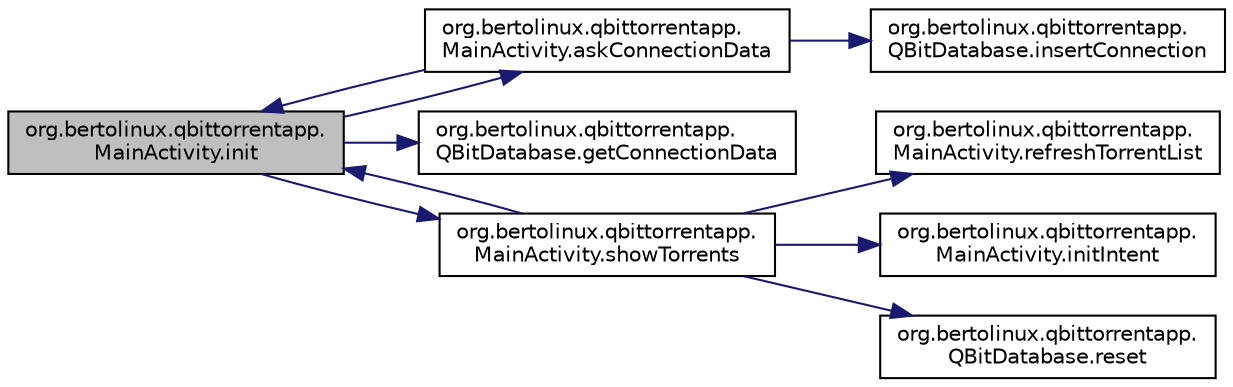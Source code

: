 digraph "org.bertolinux.qbittorrentapp.MainActivity.init"
{
  edge [fontname="Helvetica",fontsize="10",labelfontname="Helvetica",labelfontsize="10"];
  node [fontname="Helvetica",fontsize="10",shape=record];
  rankdir="LR";
  Node9 [label="org.bertolinux.qbittorrentapp.\lMainActivity.init",height=0.2,width=0.4,color="black", fillcolor="grey75", style="filled", fontcolor="black"];
  Node9 -> Node10 [color="midnightblue",fontsize="10",style="solid",fontname="Helvetica"];
  Node10 [label="org.bertolinux.qbittorrentapp.\lMainActivity.askConnectionData",height=0.2,width=0.4,color="black", fillcolor="white", style="filled",URL="$classorg_1_1bertolinux_1_1qbittorrentapp_1_1MainActivity.html#a8d6a3c42cc23067e2eefa0a96bef051e"];
  Node10 -> Node9 [color="midnightblue",fontsize="10",style="solid",fontname="Helvetica"];
  Node10 -> Node11 [color="midnightblue",fontsize="10",style="solid",fontname="Helvetica"];
  Node11 [label="org.bertolinux.qbittorrentapp.\lQBitDatabase.insertConnection",height=0.2,width=0.4,color="black", fillcolor="white", style="filled",URL="$classorg_1_1bertolinux_1_1qbittorrentapp_1_1QBitDatabase.html#a345bf96762d1df0946ee8f41b5016f89"];
  Node9 -> Node12 [color="midnightblue",fontsize="10",style="solid",fontname="Helvetica"];
  Node12 [label="org.bertolinux.qbittorrentapp.\lQBitDatabase.getConnectionData",height=0.2,width=0.4,color="black", fillcolor="white", style="filled",URL="$classorg_1_1bertolinux_1_1qbittorrentapp_1_1QBitDatabase.html#a0dcf85e3c20d4bb44e324416bc2416c5"];
  Node9 -> Node13 [color="midnightblue",fontsize="10",style="solid",fontname="Helvetica"];
  Node13 [label="org.bertolinux.qbittorrentapp.\lMainActivity.showTorrents",height=0.2,width=0.4,color="black", fillcolor="white", style="filled",URL="$classorg_1_1bertolinux_1_1qbittorrentapp_1_1MainActivity.html#a6dec9399650aa3e4f61cd4253005e0e6"];
  Node13 -> Node14 [color="midnightblue",fontsize="10",style="solid",fontname="Helvetica"];
  Node14 [label="org.bertolinux.qbittorrentapp.\lMainActivity.refreshTorrentList",height=0.2,width=0.4,color="black", fillcolor="white", style="filled",URL="$classorg_1_1bertolinux_1_1qbittorrentapp_1_1MainActivity.html#a4a2e69e2b7d19769668227cc589ad12e"];
  Node13 -> Node15 [color="midnightblue",fontsize="10",style="solid",fontname="Helvetica"];
  Node15 [label="org.bertolinux.qbittorrentapp.\lMainActivity.initIntent",height=0.2,width=0.4,color="black", fillcolor="white", style="filled",URL="$classorg_1_1bertolinux_1_1qbittorrentapp_1_1MainActivity.html#a499ea7f520e66e4369cc91f5002d3939"];
  Node13 -> Node16 [color="midnightblue",fontsize="10",style="solid",fontname="Helvetica"];
  Node16 [label="org.bertolinux.qbittorrentapp.\lQBitDatabase.reset",height=0.2,width=0.4,color="black", fillcolor="white", style="filled",URL="$classorg_1_1bertolinux_1_1qbittorrentapp_1_1QBitDatabase.html#a65bde5a8c0ecd56901919db94c83ffa0"];
  Node13 -> Node9 [color="midnightblue",fontsize="10",style="solid",fontname="Helvetica"];
}
